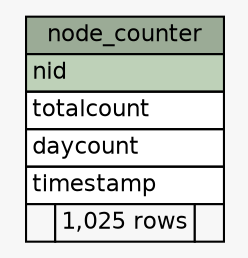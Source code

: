 // dot 2.30.1 on Mac OS X 10.8.3
// SchemaSpy rev 590
digraph "node_counter" {
  graph [
    rankdir="RL"
    bgcolor="#f7f7f7"
    nodesep="0.18"
    ranksep="0.46"
    fontname="Helvetica"
    fontsize="11"
  ];
  node [
    fontname="Helvetica"
    fontsize="11"
    shape="plaintext"
  ];
  edge [
    arrowsize="0.8"
  ];
  "node_counter" [
    label=<
    <TABLE BORDER="0" CELLBORDER="1" CELLSPACING="0" BGCOLOR="#ffffff">
      <TR><TD COLSPAN="3" BGCOLOR="#9bab96" ALIGN="CENTER">node_counter</TD></TR>
      <TR><TD PORT="nid" COLSPAN="3" BGCOLOR="#bed1b8" ALIGN="LEFT">nid</TD></TR>
      <TR><TD PORT="totalcount" COLSPAN="3" ALIGN="LEFT">totalcount</TD></TR>
      <TR><TD PORT="daycount" COLSPAN="3" ALIGN="LEFT">daycount</TD></TR>
      <TR><TD PORT="timestamp" COLSPAN="3" ALIGN="LEFT">timestamp</TD></TR>
      <TR><TD ALIGN="LEFT" BGCOLOR="#f7f7f7">  </TD><TD ALIGN="RIGHT" BGCOLOR="#f7f7f7">1,025 rows</TD><TD ALIGN="RIGHT" BGCOLOR="#f7f7f7">  </TD></TR>
    </TABLE>>
    URL="tables/node_counter.html"
    tooltip="node_counter"
  ];
}
